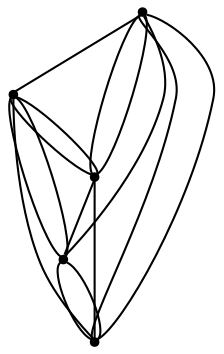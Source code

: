 graph {
  node [shape=point,comment="{\"directed\":false,\"doi\":\"10.1007/978-3-540-70904-6_21\",\"figure\":\"2\"}"]

  v0 [pos="964.7419331395349,1857.8041966756186"]
  v1 [pos="773.0813226744186,1826.6791915893555"]
  v2 [pos="1003.2490870276163,2006.3041623433433"]
  v3 [pos="852.84609375,2119.866650899251"]
  v4 [pos="693.0039107921511,2005.0541814168296"]

  v0 -- v1 [id="-1",pos="964.7419331395349,1857.8041966756186 936.5301173113519,1825.3689549771166 894.8050703553558,1805.512580871582 848.4703306686047,1805.512580871582 820.7934501092585,1805.512580871582 794.7612863582774,1812.5972695483133 773.0813226744186,1826.6791915893555"]
  v1 -- v0 [id="-4",pos="773.0813226744186,1826.6791915893555 964.7419331395349,1857.8041966756186 964.7419331395349,1857.8041966756186 964.7419331395349,1857.8041966756186"]
  v4 -- v2 [id="-6",pos="693.0039107921511,2005.0541814168296 839.6353742732558,2005.1416651407878 839.6353742732558,2005.1416651407878 839.6353742732558,2005.1416651407878 1003.2490870276163,2006.3041623433433 1003.2490870276163,2006.3041623433433 1003.2490870276163,2006.3041623433433"]
  v4 -- v1 [id="-10",pos="693.0039107921511,2005.0541814168296 773.0813226744186,1826.6791915893555 773.0813226744186,1826.6791915893555 773.0813226744186,1826.6791915893555"]
  v4 -- v3 [id="-14",pos="693.0039107921511,2005.0541814168296 852.84609375,2119.866650899251 852.84609375,2119.866650899251 852.84609375,2119.866650899251"]
  v3 -- v0 [id="-18",pos="852.84609375,2119.866650899251 964.7419331395349,1857.8041966756186 964.7419331395349,1857.8041966756186 964.7419331395349,1857.8041966756186"]
  v4 -- v0 [id="-23",pos="693.0039107921511,2005.0541814168296 964.7419331395349,1857.8041966756186 964.7419331395349,1857.8041966756186 964.7419331395349,1857.8041966756186"]
  v3 -- v1 [id="-27",pos="852.84609375,2119.866650899251 773.0813226744186,1826.6791915893555 773.0813226744186,1826.6791915893555 773.0813226744186,1826.6791915893555"]
  v2 -- v3 [id="-34",pos="1003.2490870276163,2006.3041623433433 852.84609375,2119.866650899251 852.84609375,2119.866650899251 852.84609375,2119.866650899251"]
  v2 -- v0 [id="-37",pos="1003.2490870276163,2006.3041623433433 964.7419331395349,1857.8041966756186 964.7419331395349,1857.8041966756186 964.7419331395349,1857.8041966756186"]
  v2 -- v1 [id="-40",pos="1003.2490870276163,2006.3041623433433 773.0813226744186,1826.6791915893555 773.0813226744186,1826.6791915893555 773.0813226744186,1826.6791915893555"]
  v4 -- v1 [id="-48",pos="693.0039107921511,2005.0541814168296 691.3107238220396,1991.8041429523728 689.5241006540698,1978.3239671402569 689.5241006540698,1964.4291814168294 689.5241006540698,1904.380042775225 722.8930719389164,1852.0746818542352 773.0813226744186,1826.6791915893555"]
  v4 -- v3 [id="-49",pos="693.0039107921511,2005.0541814168296 712.4974877204293,2072.9182823362526 774.6305103347249,2123.3459091186523 852.84609375,2119.866650899251"]
  v2 -- v0 [id="-50",pos="1003.2490870276163,2006.3041623433433 1005.5037990151766,1992.7386850856324 1007.4164970930233,1978.8058670934688 1007.4164970930233,1964.4291814168294 1007.4164970930233,1923.0344313187152 991.5595566065266,1885.3195289169212 964.7419331395349,1857.8041966756186"]
  v3 -- v2 [id="-52",pos="852.84609375,2119.866650899251 921.8281613934673,2123.3459091186523 983.631483439566,2073.574466617329 1003.2490870276163,2006.3041623433433"]
}